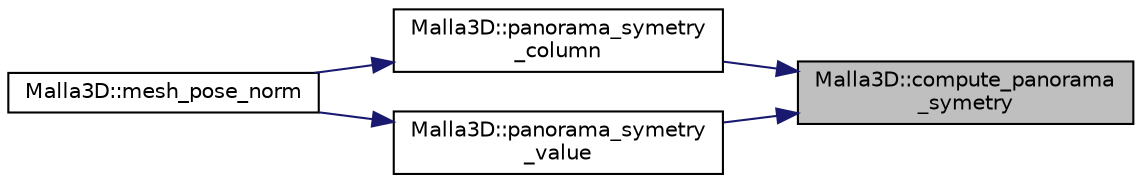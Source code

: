 digraph "Malla3D::compute_panorama_symetry"
{
 // LATEX_PDF_SIZE
  edge [fontname="Helvetica",fontsize="10",labelfontname="Helvetica",labelfontsize="10"];
  node [fontname="Helvetica",fontsize="10",shape=record];
  rankdir="RL";
  Node1 [label="Malla3D::compute_panorama\l_symetry",height=0.2,width=0.4,color="black", fillcolor="grey75", style="filled", fontcolor="black",tooltip="Computes symmetry values for every comlumn w of PANORAMA representation."];
  Node1 -> Node2 [dir="back",color="midnightblue",fontsize="10",style="solid",fontname="Helvetica"];
  Node2 [label="Malla3D::panorama_symetry\l_column",height=0.2,width=0.4,color="black", fillcolor="white", style="filled",URL="$classMalla3D.html#a5834161d0db601ac08929814967befa7",tooltip="Return w column where symmetry value of PANORAMA representation is maximun."];
  Node2 -> Node3 [dir="back",color="midnightblue",fontsize="10",style="solid",fontname="Helvetica"];
  Node3 [label="Malla3D::mesh_pose_norm",height=0.2,width=0.4,color="black", fillcolor="white", style="filled",URL="$classMalla3D.html#ac7be542da00ca44f53442c6ad64969b0",tooltip="Compute the normalized pose of 3d mesh."];
  Node1 -> Node4 [dir="back",color="midnightblue",fontsize="10",style="solid",fontname="Helvetica"];
  Node4 [label="Malla3D::panorama_symetry\l_value",height=0.2,width=0.4,color="black", fillcolor="white", style="filled",URL="$classMalla3D.html#a6cc4d34dae47470b9908b21a772d34e2",tooltip="Return max value of symmetry of PANORAMA representation."];
  Node4 -> Node3 [dir="back",color="midnightblue",fontsize="10",style="solid",fontname="Helvetica"];
}
